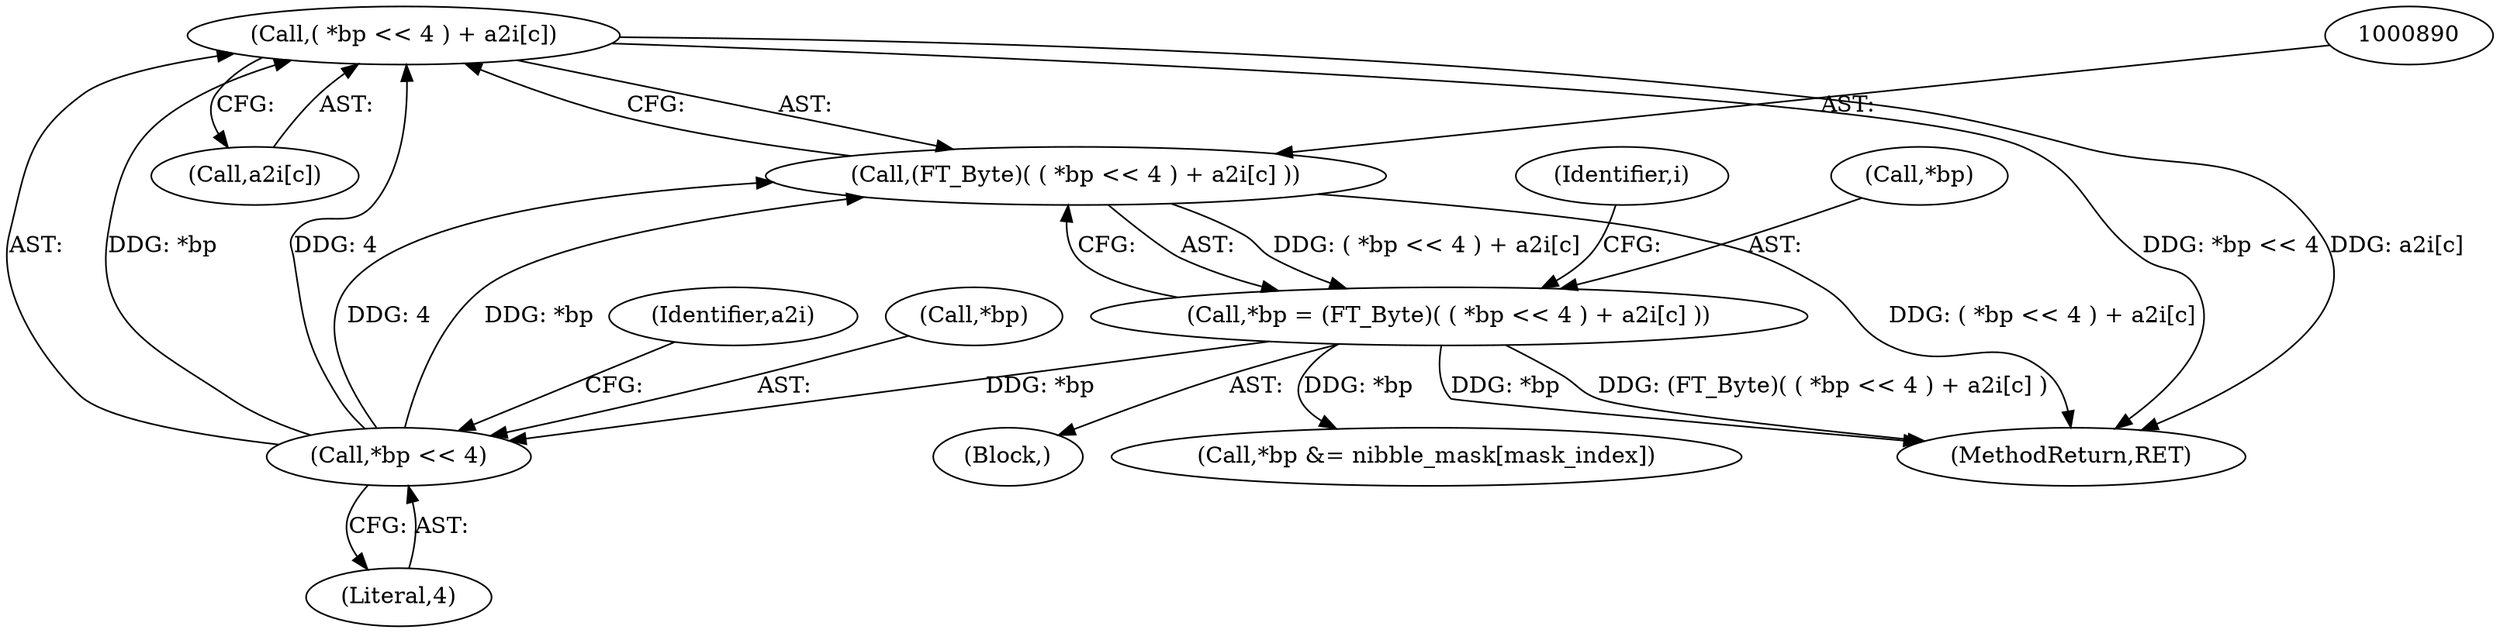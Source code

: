 digraph "0_savannah_7f2e4f4f553f6836be7683f66226afac3fa979b8@array" {
"1000891" [label="(Call,( *bp << 4 ) + a2i[c])"];
"1000892" [label="(Call,*bp << 4)"];
"1000886" [label="(Call,*bp = (FT_Byte)( ( *bp << 4 ) + a2i[c] ))"];
"1000889" [label="(Call,(FT_Byte)( ( *bp << 4 ) + a2i[c] ))"];
"1001562" [label="(MethodReturn,RET)"];
"1000903" [label="(Identifier,i)"];
"1000895" [label="(Literal,4)"];
"1000896" [label="(Call,a2i[c])"];
"1000889" [label="(Call,(FT_Byte)( ( *bp << 4 ) + a2i[c] ))"];
"1000897" [label="(Identifier,a2i)"];
"1000874" [label="(Block,)"];
"1000892" [label="(Call,*bp << 4)"];
"1000886" [label="(Call,*bp = (FT_Byte)( ( *bp << 4 ) + a2i[c] ))"];
"1000891" [label="(Call,( *bp << 4 ) + a2i[c])"];
"1000893" [label="(Call,*bp)"];
"1000957" [label="(Call,*bp &= nibble_mask[mask_index])"];
"1000887" [label="(Call,*bp)"];
"1000891" -> "1000889"  [label="AST: "];
"1000891" -> "1000896"  [label="CFG: "];
"1000892" -> "1000891"  [label="AST: "];
"1000896" -> "1000891"  [label="AST: "];
"1000889" -> "1000891"  [label="CFG: "];
"1000891" -> "1001562"  [label="DDG: *bp << 4"];
"1000891" -> "1001562"  [label="DDG: a2i[c]"];
"1000892" -> "1000891"  [label="DDG: *bp"];
"1000892" -> "1000891"  [label="DDG: 4"];
"1000892" -> "1000895"  [label="CFG: "];
"1000893" -> "1000892"  [label="AST: "];
"1000895" -> "1000892"  [label="AST: "];
"1000897" -> "1000892"  [label="CFG: "];
"1000892" -> "1000889"  [label="DDG: *bp"];
"1000892" -> "1000889"  [label="DDG: 4"];
"1000886" -> "1000892"  [label="DDG: *bp"];
"1000886" -> "1000874"  [label="AST: "];
"1000886" -> "1000889"  [label="CFG: "];
"1000887" -> "1000886"  [label="AST: "];
"1000889" -> "1000886"  [label="AST: "];
"1000903" -> "1000886"  [label="CFG: "];
"1000886" -> "1001562"  [label="DDG: *bp"];
"1000886" -> "1001562"  [label="DDG: (FT_Byte)( ( *bp << 4 ) + a2i[c] )"];
"1000889" -> "1000886"  [label="DDG: ( *bp << 4 ) + a2i[c]"];
"1000886" -> "1000957"  [label="DDG: *bp"];
"1000890" -> "1000889"  [label="AST: "];
"1000889" -> "1001562"  [label="DDG: ( *bp << 4 ) + a2i[c]"];
}
